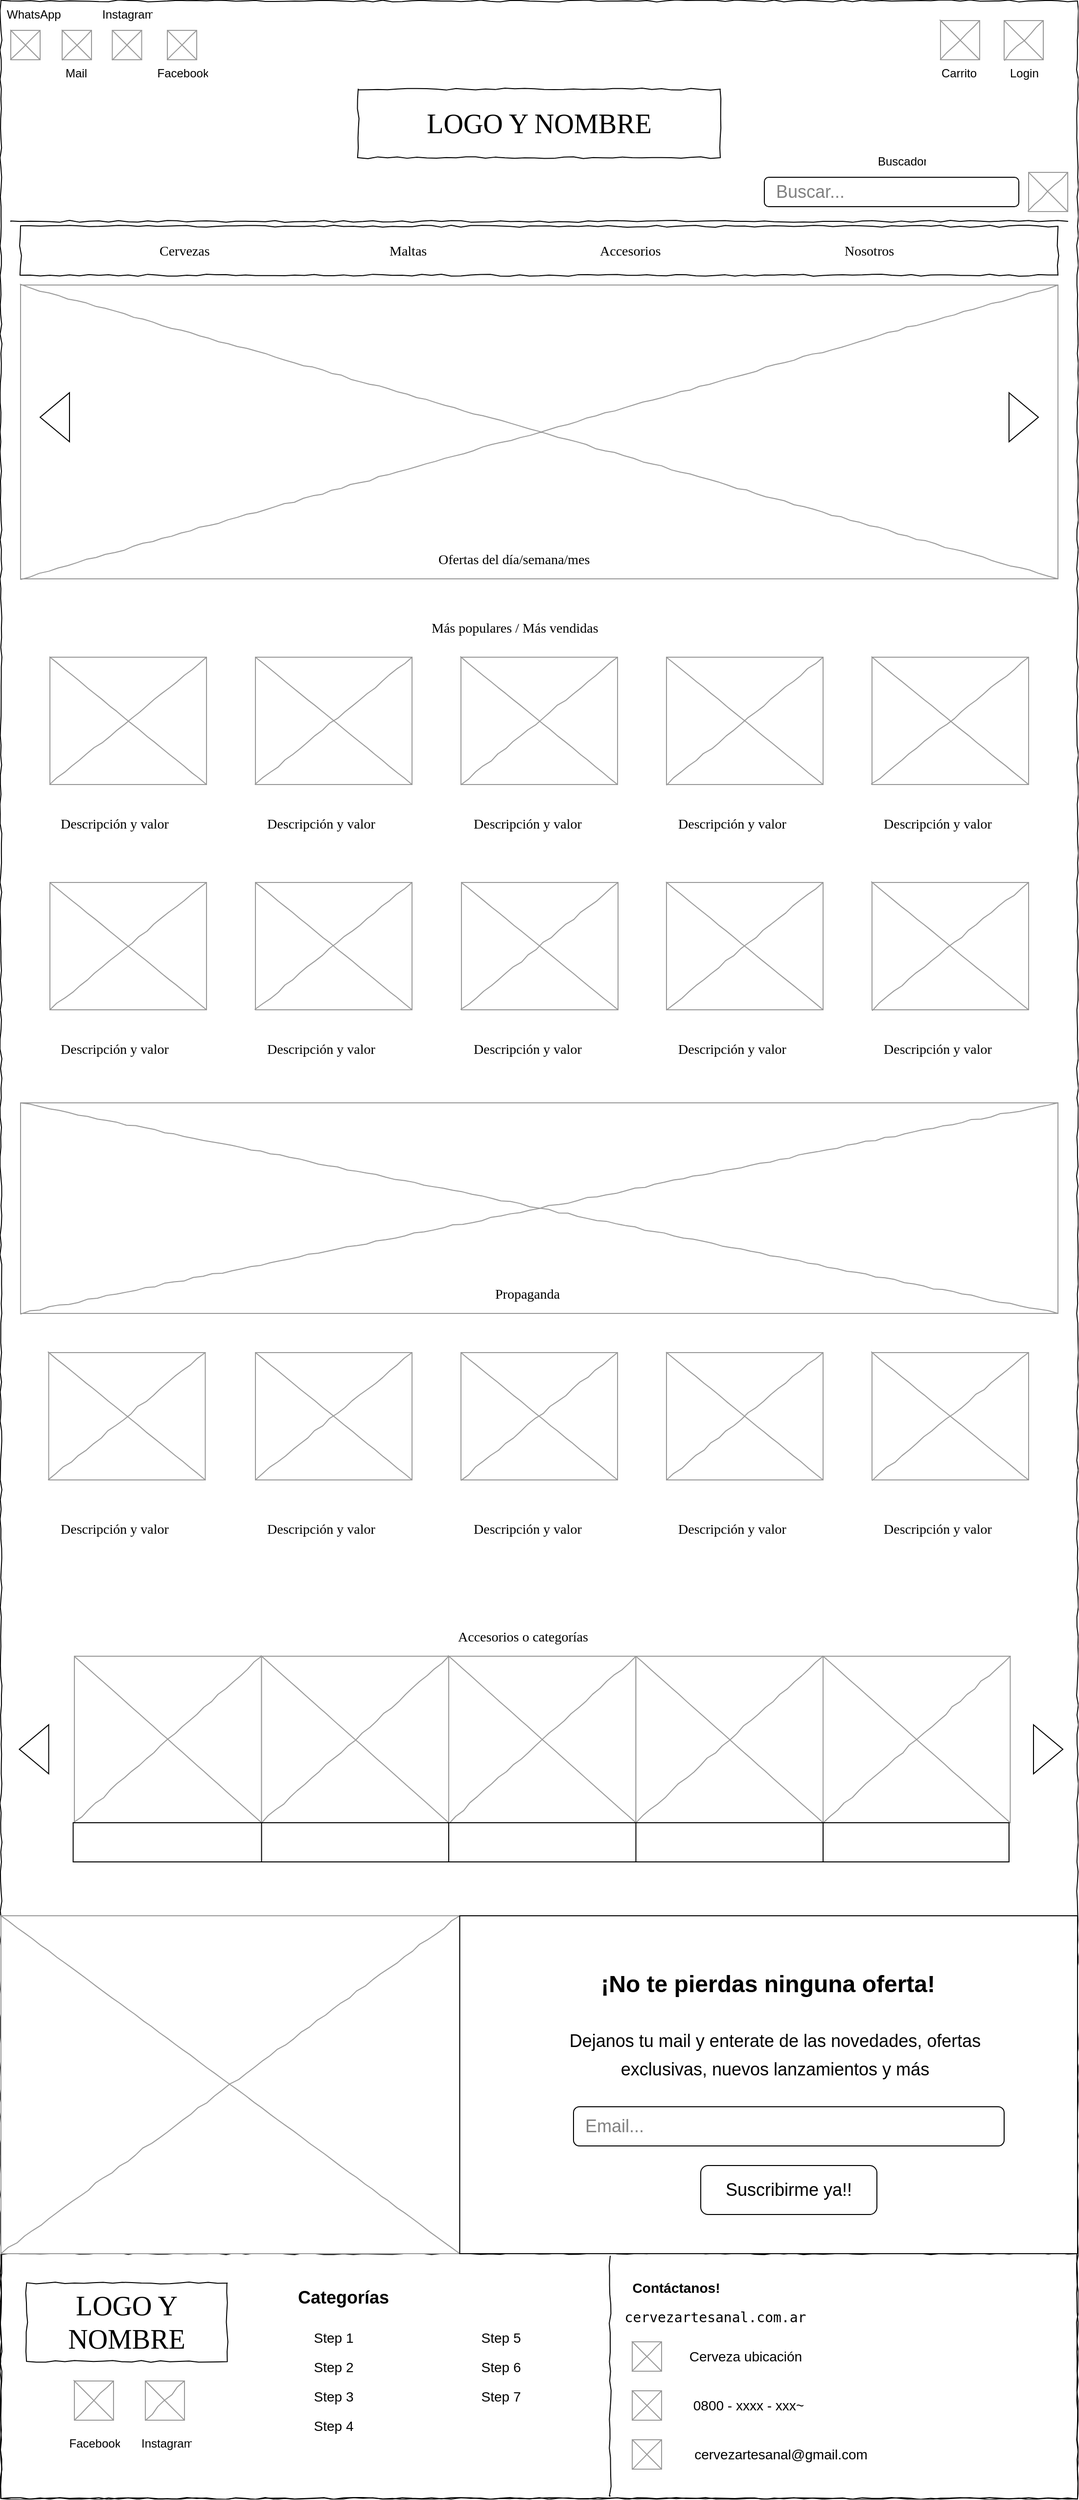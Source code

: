 <mxfile version="20.6.0"><diagram name="Page-1" id="03018318-947c-dd8e-b7a3-06fadd420f32"><mxGraphModel dx="1068" dy="452" grid="1" gridSize="10" guides="1" tooltips="1" connect="1" arrows="1" fold="1" page="1" pageScale="1" pageWidth="1100" pageHeight="850" background="#ffffff" math="0" shadow="0"><root><mxCell id="0"/><mxCell id="1" parent="0"/><mxCell id="677b7b8949515195-1" value="" style="whiteSpace=wrap;html=1;rounded=0;shadow=0;labelBackgroundColor=none;strokeColor=#000000;strokeWidth=1;fillColor=none;fontFamily=Verdana;fontSize=12;fontColor=#000000;align=center;comic=1;" parent="1" vertex="1"><mxGeometry width="1100" height="2550" as="geometry"/></mxCell><mxCell id="677b7b8949515195-2" value="LOGO Y NOMBRE" style="whiteSpace=wrap;html=1;rounded=0;shadow=0;labelBackgroundColor=none;strokeWidth=1;fontFamily=Verdana;fontSize=28;align=center;comic=1;" parent="1" vertex="1"><mxGeometry x="365" y="90" width="370" height="70" as="geometry"/></mxCell><mxCell id="677b7b8949515195-9" value="" style="line;strokeWidth=1;html=1;rounded=0;shadow=0;labelBackgroundColor=none;fillColor=none;fontFamily=Verdana;fontSize=14;fontColor=#000000;align=center;comic=1;" parent="1" vertex="1"><mxGeometry x="10" y="220" width="1080" height="10" as="geometry"/></mxCell><mxCell id="677b7b8949515195-10" value="" style="whiteSpace=wrap;html=1;rounded=0;shadow=0;labelBackgroundColor=none;strokeWidth=1;fillColor=none;fontFamily=Verdana;fontSize=12;align=center;comic=1;" parent="1" vertex="1"><mxGeometry x="20" y="230" width="1060" height="50" as="geometry"/></mxCell><mxCell id="677b7b8949515195-11" value="Cervezas" style="text;html=1;points=[];align=left;verticalAlign=top;spacingTop=-4;fontSize=14;fontFamily=Verdana" parent="1" vertex="1"><mxGeometry x="160" y="245" width="70" height="20" as="geometry"/></mxCell><mxCell id="677b7b8949515195-12" value="Maltas" style="text;html=1;points=[];align=left;verticalAlign=top;spacingTop=-4;fontSize=14;fontFamily=Verdana" parent="1" vertex="1"><mxGeometry x="395" y="245" width="50" height="20" as="geometry"/></mxCell><mxCell id="677b7b8949515195-13" value="Accesorios" style="text;html=1;points=[];align=left;verticalAlign=top;spacingTop=-4;fontSize=14;fontFamily=Verdana" parent="1" vertex="1"><mxGeometry x="610" y="245" width="80" height="20" as="geometry"/></mxCell><mxCell id="677b7b8949515195-14" value="Nosotros" style="text;html=1;points=[];align=left;verticalAlign=top;spacingTop=-4;fontSize=14;fontFamily=Verdana" parent="1" vertex="1"><mxGeometry x="860" y="245" width="70" height="20" as="geometry"/></mxCell><mxCell id="677b7b8949515195-15" value="" style="whiteSpace=wrap;html=1;rounded=0;shadow=0;labelBackgroundColor=none;strokeWidth=1;fillColor=none;fontFamily=Verdana;fontSize=12;align=center;verticalAlign=top;spacing=10;comic=1;" parent="1" vertex="1"><mxGeometry y="2300" width="1100" height="250" as="geometry"/></mxCell><mxCell id="677b7b8949515195-16" value="" style="verticalLabelPosition=bottom;shadow=0;dashed=0;align=center;html=1;verticalAlign=top;strokeWidth=1;shape=mxgraph.mockup.graphics.simpleIcon;strokeColor=#999999;rounded=0;labelBackgroundColor=none;fontFamily=Verdana;fontSize=14;fontColor=#000000;comic=1;" parent="1" vertex="1"><mxGeometry x="20" y="290" width="1060" height="300" as="geometry"/></mxCell><mxCell id="677b7b8949515195-29" value="Descripción y valor" style="text;html=1;points=[];align=left;verticalAlign=top;spacingTop=-4;fontSize=14;fontFamily=Verdana" parent="1" vertex="1"><mxGeometry x="58.75" y="830" width="140" height="20" as="geometry"/></mxCell><mxCell id="677b7b8949515195-36" value="Más populares / Más vendidas" style="text;html=1;points=[];align=left;verticalAlign=top;spacingTop=-4;fontSize=14;fontFamily=Verdana" parent="1" vertex="1"><mxGeometry x="438" y="630" width="225" height="20" as="geometry"/></mxCell><mxCell id="677b7b8949515195-49" value="Ofertas del día/semana/mes" style="text;html=1;points=[];align=left;verticalAlign=top;spacingTop=-4;fontSize=14;fontFamily=Verdana" parent="1" vertex="1"><mxGeometry x="445" y="560" width="210" height="20" as="geometry"/></mxCell><mxCell id="27eyd5IekcE3l4QggJ_P-1" value="" style="triangle;whiteSpace=wrap;html=1;" parent="1" vertex="1"><mxGeometry x="1030" y="400" width="30" height="50" as="geometry"/></mxCell><mxCell id="27eyd5IekcE3l4QggJ_P-3" value="" style="triangle;whiteSpace=wrap;html=1;rotation=-180;" parent="1" vertex="1"><mxGeometry x="40" y="400" width="30" height="50" as="geometry"/></mxCell><mxCell id="27eyd5IekcE3l4QggJ_P-13" value="" style="verticalLabelPosition=bottom;shadow=0;dashed=0;align=center;html=1;verticalAlign=top;strokeWidth=1;shape=mxgraph.mockup.graphics.simpleIcon;strokeColor=#999999;rounded=0;labelBackgroundColor=none;fontFamily=Verdana;fontSize=14;fontColor=#000000;comic=1;" parent="1" vertex="1"><mxGeometry x="1025" y="20" width="40" height="40" as="geometry"/></mxCell><mxCell id="27eyd5IekcE3l4QggJ_P-14" value="" style="verticalLabelPosition=bottom;shadow=0;dashed=0;align=center;html=1;verticalAlign=top;strokeWidth=1;shape=mxgraph.mockup.graphics.simpleIcon;strokeColor=#999999;rounded=0;labelBackgroundColor=none;fontFamily=Verdana;fontSize=14;fontColor=#000000;comic=1;" parent="1" vertex="1"><mxGeometry x="1050" y="175" width="40" height="40" as="geometry"/></mxCell><mxCell id="27eyd5IekcE3l4QggJ_P-20" value="Buscador" style="text;strokeColor=none;fillColor=none;spacingLeft=4;spacingRight=4;overflow=hidden;rotatable=0;points=[[0,0.5],[1,0.5]];portConstraint=eastwest;fontSize=12;" parent="1" vertex="1"><mxGeometry x="890" y="150" width="60" height="30" as="geometry"/></mxCell><mxCell id="27eyd5IekcE3l4QggJ_P-21" value="Carrito" style="text;strokeColor=none;fillColor=none;spacingLeft=4;spacingRight=4;overflow=hidden;rotatable=0;points=[[0,0.5],[1,0.5]];portConstraint=eastwest;fontSize=12;" parent="1" vertex="1"><mxGeometry x="955" y="60" width="50" height="30" as="geometry"/></mxCell><mxCell id="27eyd5IekcE3l4QggJ_P-22" value="" style="verticalLabelPosition=bottom;shadow=0;dashed=0;align=center;html=1;verticalAlign=top;strokeWidth=1;shape=mxgraph.mockup.graphics.simpleIcon;strokeColor=#999999;rounded=0;labelBackgroundColor=none;fontFamily=Verdana;fontSize=14;fontColor=#000000;comic=1;" parent="1" vertex="1"><mxGeometry x="10" y="30" width="30" height="30" as="geometry"/></mxCell><mxCell id="27eyd5IekcE3l4QggJ_P-23" value="WhatsApp" style="text;strokeColor=none;fillColor=none;spacingLeft=4;spacingRight=4;overflow=hidden;rotatable=0;points=[[0,0.5],[1,0.5]];portConstraint=eastwest;fontSize=12;" parent="1" vertex="1"><mxGeometry width="70" height="30" as="geometry"/></mxCell><mxCell id="27eyd5IekcE3l4QggJ_P-24" value="" style="verticalLabelPosition=bottom;shadow=0;dashed=0;align=center;html=1;verticalAlign=top;strokeWidth=1;shape=mxgraph.mockup.graphics.simpleIcon;strokeColor=#999999;rounded=0;labelBackgroundColor=none;fontFamily=Verdana;fontSize=14;fontColor=#000000;comic=1;" parent="1" vertex="1"><mxGeometry x="62.5" y="30" width="30" height="30" as="geometry"/></mxCell><mxCell id="27eyd5IekcE3l4QggJ_P-25" value="Mail" style="text;strokeColor=none;fillColor=none;spacingLeft=4;spacingRight=4;overflow=hidden;rotatable=0;points=[[0,0.5],[1,0.5]];portConstraint=eastwest;fontSize=12;" parent="1" vertex="1"><mxGeometry x="60" y="60" width="35" height="30" as="geometry"/></mxCell><mxCell id="27eyd5IekcE3l4QggJ_P-26" value="" style="verticalLabelPosition=bottom;shadow=0;dashed=0;align=center;html=1;verticalAlign=top;strokeWidth=1;shape=mxgraph.mockup.graphics.simpleIcon;strokeColor=#999999;rounded=0;labelBackgroundColor=none;fontFamily=Verdana;fontSize=14;fontColor=#000000;comic=1;" parent="1" vertex="1"><mxGeometry x="113.75" y="30" width="30" height="30" as="geometry"/></mxCell><mxCell id="27eyd5IekcE3l4QggJ_P-27" value="Instagram" style="text;strokeColor=none;fillColor=none;spacingLeft=4;spacingRight=4;overflow=hidden;rotatable=0;points=[[0,0.5],[1,0.5]];portConstraint=eastwest;fontSize=12;" parent="1" vertex="1"><mxGeometry x="97.5" width="62.5" height="30" as="geometry"/></mxCell><mxCell id="27eyd5IekcE3l4QggJ_P-28" value="" style="verticalLabelPosition=bottom;shadow=0;dashed=0;align=center;html=1;verticalAlign=top;strokeWidth=1;shape=mxgraph.mockup.graphics.simpleIcon;strokeColor=#999999;rounded=0;labelBackgroundColor=none;fontFamily=Verdana;fontSize=14;fontColor=#000000;comic=1;" parent="1" vertex="1"><mxGeometry x="170" y="30" width="30" height="30" as="geometry"/></mxCell><mxCell id="27eyd5IekcE3l4QggJ_P-29" value="Facebook" style="text;strokeColor=none;fillColor=none;spacingLeft=4;spacingRight=4;overflow=hidden;rotatable=0;points=[[0,0.5],[1,0.5]];portConstraint=eastwest;fontSize=12;" parent="1" vertex="1"><mxGeometry x="153.75" y="60" width="62.5" height="30" as="geometry"/></mxCell><mxCell id="27eyd5IekcE3l4QggJ_P-31" value="" style="verticalLabelPosition=bottom;shadow=0;dashed=0;align=center;html=1;verticalAlign=top;strokeWidth=1;shape=mxgraph.mockup.graphics.simpleIcon;strokeColor=#999999;rounded=0;labelBackgroundColor=none;fontFamily=Verdana;fontSize=14;fontColor=#000000;comic=1;" parent="1" vertex="1"><mxGeometry x="50" y="670" width="160" height="130" as="geometry"/></mxCell><mxCell id="27eyd5IekcE3l4QggJ_P-32" value="" style="verticalLabelPosition=bottom;shadow=0;dashed=0;align=center;html=1;verticalAlign=top;strokeWidth=1;shape=mxgraph.mockup.graphics.simpleIcon;strokeColor=#999999;rounded=0;labelBackgroundColor=none;fontFamily=Verdana;fontSize=14;fontColor=#000000;comic=1;" parent="1" vertex="1"><mxGeometry x="260" y="670" width="160" height="130" as="geometry"/></mxCell><mxCell id="27eyd5IekcE3l4QggJ_P-33" value="Descripción y valor" style="text;html=1;points=[];align=left;verticalAlign=top;spacingTop=-4;fontSize=14;fontFamily=Verdana" parent="1" vertex="1"><mxGeometry x="480.5" y="830" width="140" height="20" as="geometry"/></mxCell><mxCell id="27eyd5IekcE3l4QggJ_P-34" value="" style="verticalLabelPosition=bottom;shadow=0;dashed=0;align=center;html=1;verticalAlign=top;strokeWidth=1;shape=mxgraph.mockup.graphics.simpleIcon;strokeColor=#999999;rounded=0;labelBackgroundColor=none;fontFamily=Verdana;fontSize=14;fontColor=#000000;comic=1;" parent="1" vertex="1"><mxGeometry x="470" y="670" width="160" height="130" as="geometry"/></mxCell><mxCell id="27eyd5IekcE3l4QggJ_P-35" value="Descripción y valor" style="text;html=1;points=[];align=left;verticalAlign=top;spacingTop=-4;fontSize=14;fontFamily=Verdana" parent="1" vertex="1"><mxGeometry x="270" y="830" width="140" height="20" as="geometry"/></mxCell><mxCell id="27eyd5IekcE3l4QggJ_P-36" value="" style="verticalLabelPosition=bottom;shadow=0;dashed=0;align=center;html=1;verticalAlign=top;strokeWidth=1;shape=mxgraph.mockup.graphics.simpleIcon;strokeColor=#999999;rounded=0;labelBackgroundColor=none;fontFamily=Verdana;fontSize=14;fontColor=#000000;comic=1;" parent="1" vertex="1"><mxGeometry x="680" y="670" width="160" height="130" as="geometry"/></mxCell><mxCell id="27eyd5IekcE3l4QggJ_P-37" value="Descripción y valor" style="text;html=1;points=[];align=left;verticalAlign=top;spacingTop=-4;fontSize=14;fontFamily=Verdana" parent="1" vertex="1"><mxGeometry x="900" y="830" width="140" height="20" as="geometry"/></mxCell><mxCell id="27eyd5IekcE3l4QggJ_P-38" value="" style="verticalLabelPosition=bottom;shadow=0;dashed=0;align=center;html=1;verticalAlign=top;strokeWidth=1;shape=mxgraph.mockup.graphics.simpleIcon;strokeColor=#999999;rounded=0;labelBackgroundColor=none;fontFamily=Verdana;fontSize=14;fontColor=#000000;comic=1;" parent="1" vertex="1"><mxGeometry x="890" y="670" width="160" height="130" as="geometry"/></mxCell><mxCell id="27eyd5IekcE3l4QggJ_P-39" value="Descripción y valor" style="text;html=1;points=[];align=left;verticalAlign=top;spacingTop=-4;fontSize=14;fontFamily=Verdana" parent="1" vertex="1"><mxGeometry x="690" y="830" width="140" height="20" as="geometry"/></mxCell><mxCell id="McoJVeD4la5pti9UzwMM-1" value="&lt;font color=&quot;#808080&quot; style=&quot;font-size: 18px;&quot;&gt;&amp;nbsp; Buscar...&lt;/font&gt;" style="rounded=1;whiteSpace=wrap;html=1;align=left;" vertex="1" parent="1"><mxGeometry x="780" y="180" width="260" height="30" as="geometry"/></mxCell><mxCell id="McoJVeD4la5pti9UzwMM-2" value="" style="verticalLabelPosition=bottom;shadow=0;dashed=0;align=center;html=1;verticalAlign=top;strokeWidth=1;shape=mxgraph.mockup.graphics.simpleIcon;strokeColor=#999999;rounded=0;labelBackgroundColor=none;fontFamily=Verdana;fontSize=14;fontColor=#000000;comic=1;" vertex="1" parent="1"><mxGeometry x="960" y="20" width="40" height="40" as="geometry"/></mxCell><mxCell id="McoJVeD4la5pti9UzwMM-3" value="Login" style="text;strokeColor=none;fillColor=none;spacingLeft=4;spacingRight=4;overflow=hidden;rotatable=0;points=[[0,0.5],[1,0.5]];portConstraint=eastwest;fontSize=12;" vertex="1" parent="1"><mxGeometry x="1025" y="60" width="40" height="30" as="geometry"/></mxCell><mxCell id="McoJVeD4la5pti9UzwMM-6" value="" style="verticalLabelPosition=bottom;shadow=0;dashed=0;align=center;html=1;verticalAlign=top;strokeWidth=1;shape=mxgraph.mockup.graphics.simpleIcon;strokeColor=#999999;rounded=0;labelBackgroundColor=none;fontFamily=Verdana;fontSize=14;fontColor=#000000;comic=1;" vertex="1" parent="1"><mxGeometry x="50" y="900" width="160" height="130" as="geometry"/></mxCell><mxCell id="McoJVeD4la5pti9UzwMM-7" value="" style="verticalLabelPosition=bottom;shadow=0;dashed=0;align=center;html=1;verticalAlign=top;strokeWidth=1;shape=mxgraph.mockup.graphics.simpleIcon;strokeColor=#999999;rounded=0;labelBackgroundColor=none;fontFamily=Verdana;fontSize=14;fontColor=#000000;comic=1;" vertex="1" parent="1"><mxGeometry x="260" y="900" width="160" height="130" as="geometry"/></mxCell><mxCell id="McoJVeD4la5pti9UzwMM-8" value="" style="verticalLabelPosition=bottom;shadow=0;dashed=0;align=center;html=1;verticalAlign=top;strokeWidth=1;shape=mxgraph.mockup.graphics.simpleIcon;strokeColor=#999999;rounded=0;labelBackgroundColor=none;fontFamily=Verdana;fontSize=14;fontColor=#000000;comic=1;" vertex="1" parent="1"><mxGeometry x="470.5" y="900" width="160" height="130" as="geometry"/></mxCell><mxCell id="McoJVeD4la5pti9UzwMM-9" value="" style="verticalLabelPosition=bottom;shadow=0;dashed=0;align=center;html=1;verticalAlign=top;strokeWidth=1;shape=mxgraph.mockup.graphics.simpleIcon;strokeColor=#999999;rounded=0;labelBackgroundColor=none;fontFamily=Verdana;fontSize=14;fontColor=#000000;comic=1;" vertex="1" parent="1"><mxGeometry x="680" y="900" width="160" height="130" as="geometry"/></mxCell><mxCell id="McoJVeD4la5pti9UzwMM-10" value="" style="verticalLabelPosition=bottom;shadow=0;dashed=0;align=center;html=1;verticalAlign=top;strokeWidth=1;shape=mxgraph.mockup.graphics.simpleIcon;strokeColor=#999999;rounded=0;labelBackgroundColor=none;fontFamily=Verdana;fontSize=14;fontColor=#000000;comic=1;" vertex="1" parent="1"><mxGeometry x="890" y="900" width="160" height="130" as="geometry"/></mxCell><mxCell id="McoJVeD4la5pti9UzwMM-11" value="Descripción y valor" style="text;html=1;points=[];align=left;verticalAlign=top;spacingTop=-4;fontSize=14;fontFamily=Verdana" vertex="1" parent="1"><mxGeometry x="58.75" y="1060" width="140" height="20" as="geometry"/></mxCell><mxCell id="McoJVeD4la5pti9UzwMM-12" value="Descripción y valor" style="text;html=1;points=[];align=left;verticalAlign=top;spacingTop=-4;fontSize=14;fontFamily=Verdana" vertex="1" parent="1"><mxGeometry x="270" y="1060" width="140" height="20" as="geometry"/></mxCell><mxCell id="McoJVeD4la5pti9UzwMM-13" value="Descripción y valor" style="text;html=1;points=[];align=left;verticalAlign=top;spacingTop=-4;fontSize=14;fontFamily=Verdana" vertex="1" parent="1"><mxGeometry x="480.5" y="1060" width="140" height="20" as="geometry"/></mxCell><mxCell id="McoJVeD4la5pti9UzwMM-14" value="Descripción y valor" style="text;html=1;points=[];align=left;verticalAlign=top;spacingTop=-4;fontSize=14;fontFamily=Verdana" vertex="1" parent="1"><mxGeometry x="690" y="1060" width="140" height="20" as="geometry"/></mxCell><mxCell id="McoJVeD4la5pti9UzwMM-15" value="Descripción y valor" style="text;html=1;points=[];align=left;verticalAlign=top;spacingTop=-4;fontSize=14;fontFamily=Verdana" vertex="1" parent="1"><mxGeometry x="900" y="1060" width="140" height="20" as="geometry"/></mxCell><mxCell id="McoJVeD4la5pti9UzwMM-16" value="" style="verticalLabelPosition=bottom;shadow=0;dashed=0;align=center;html=1;verticalAlign=top;strokeWidth=1;shape=mxgraph.mockup.graphics.simpleIcon;strokeColor=#999999;rounded=0;labelBackgroundColor=none;fontFamily=Verdana;fontSize=14;fontColor=#000000;comic=1;" vertex="1" parent="1"><mxGeometry x="20" y="1125" width="1060" height="215" as="geometry"/></mxCell><mxCell id="McoJVeD4la5pti9UzwMM-17" value="Propaganda" style="text;html=1;points=[];align=left;verticalAlign=top;spacingTop=-4;fontSize=14;fontFamily=Verdana" vertex="1" parent="1"><mxGeometry x="503" y="1310" width="95" height="20" as="geometry"/></mxCell><mxCell id="McoJVeD4la5pti9UzwMM-18" value="" style="verticalLabelPosition=bottom;shadow=0;dashed=0;align=center;html=1;verticalAlign=top;strokeWidth=1;shape=mxgraph.mockup.graphics.simpleIcon;strokeColor=#999999;rounded=0;labelBackgroundColor=none;fontFamily=Verdana;fontSize=14;fontColor=#000000;comic=1;" vertex="1" parent="1"><mxGeometry x="48.75" y="1380" width="160" height="130" as="geometry"/></mxCell><mxCell id="McoJVeD4la5pti9UzwMM-19" value="" style="verticalLabelPosition=bottom;shadow=0;dashed=0;align=center;html=1;verticalAlign=top;strokeWidth=1;shape=mxgraph.mockup.graphics.simpleIcon;strokeColor=#999999;rounded=0;labelBackgroundColor=none;fontFamily=Verdana;fontSize=14;fontColor=#000000;comic=1;" vertex="1" parent="1"><mxGeometry x="260" y="1380" width="160" height="130" as="geometry"/></mxCell><mxCell id="McoJVeD4la5pti9UzwMM-20" value="" style="verticalLabelPosition=bottom;shadow=0;dashed=0;align=center;html=1;verticalAlign=top;strokeWidth=1;shape=mxgraph.mockup.graphics.simpleIcon;strokeColor=#999999;rounded=0;labelBackgroundColor=none;fontFamily=Verdana;fontSize=14;fontColor=#000000;comic=1;" vertex="1" parent="1"><mxGeometry x="470" y="1380" width="160" height="130" as="geometry"/></mxCell><mxCell id="McoJVeD4la5pti9UzwMM-21" value="" style="verticalLabelPosition=bottom;shadow=0;dashed=0;align=center;html=1;verticalAlign=top;strokeWidth=1;shape=mxgraph.mockup.graphics.simpleIcon;strokeColor=#999999;rounded=0;labelBackgroundColor=none;fontFamily=Verdana;fontSize=14;fontColor=#000000;comic=1;" vertex="1" parent="1"><mxGeometry x="680" y="1380" width="160" height="130" as="geometry"/></mxCell><mxCell id="McoJVeD4la5pti9UzwMM-22" value="" style="verticalLabelPosition=bottom;shadow=0;dashed=0;align=center;html=1;verticalAlign=top;strokeWidth=1;shape=mxgraph.mockup.graphics.simpleIcon;strokeColor=#999999;rounded=0;labelBackgroundColor=none;fontFamily=Verdana;fontSize=14;fontColor=#000000;comic=1;" vertex="1" parent="1"><mxGeometry x="890" y="1380" width="160" height="130" as="geometry"/></mxCell><mxCell id="McoJVeD4la5pti9UzwMM-23" value="Descripción y valor" style="text;html=1;points=[];align=left;verticalAlign=top;spacingTop=-4;fontSize=14;fontFamily=Verdana" vertex="1" parent="1"><mxGeometry x="58.75" y="1550" width="140" height="20" as="geometry"/></mxCell><mxCell id="McoJVeD4la5pti9UzwMM-24" value="Descripción y valor" style="text;html=1;points=[];align=left;verticalAlign=top;spacingTop=-4;fontSize=14;fontFamily=Verdana" vertex="1" parent="1"><mxGeometry x="270" y="1550" width="140" height="20" as="geometry"/></mxCell><mxCell id="McoJVeD4la5pti9UzwMM-25" value="Descripción y valor" style="text;html=1;points=[];align=left;verticalAlign=top;spacingTop=-4;fontSize=14;fontFamily=Verdana" vertex="1" parent="1"><mxGeometry x="480.5" y="1550" width="140" height="20" as="geometry"/></mxCell><mxCell id="McoJVeD4la5pti9UzwMM-26" value="Descripción y valor" style="text;html=1;points=[];align=left;verticalAlign=top;spacingTop=-4;fontSize=14;fontFamily=Verdana" vertex="1" parent="1"><mxGeometry x="690" y="1550" width="140" height="20" as="geometry"/></mxCell><mxCell id="McoJVeD4la5pti9UzwMM-27" value="Descripción y valor" style="text;html=1;points=[];align=left;verticalAlign=top;spacingTop=-4;fontSize=14;fontFamily=Verdana" vertex="1" parent="1"><mxGeometry x="900" y="1550" width="140" height="20" as="geometry"/></mxCell><mxCell id="McoJVeD4la5pti9UzwMM-28" value="" style="verticalLabelPosition=bottom;shadow=0;dashed=0;align=center;html=1;verticalAlign=top;strokeWidth=1;shape=mxgraph.mockup.graphics.simpleIcon;strokeColor=#999999;rounded=0;labelBackgroundColor=none;fontFamily=Verdana;fontSize=14;fontColor=#000000;comic=1;" vertex="1" parent="1"><mxGeometry x="75" y="1690" width="191.25" height="170" as="geometry"/></mxCell><mxCell id="McoJVeD4la5pti9UzwMM-29" value="" style="verticalLabelPosition=bottom;shadow=0;dashed=0;align=center;html=1;verticalAlign=top;strokeWidth=1;shape=mxgraph.mockup.graphics.simpleIcon;strokeColor=#999999;rounded=0;labelBackgroundColor=none;fontFamily=Verdana;fontSize=14;fontColor=#000000;comic=1;" vertex="1" parent="1"><mxGeometry x="266.25" y="1690" width="191.25" height="170" as="geometry"/></mxCell><mxCell id="McoJVeD4la5pti9UzwMM-30" value="" style="verticalLabelPosition=bottom;shadow=0;dashed=0;align=center;html=1;verticalAlign=top;strokeWidth=1;shape=mxgraph.mockup.graphics.simpleIcon;strokeColor=#999999;rounded=0;labelBackgroundColor=none;fontFamily=Verdana;fontSize=14;fontColor=#000000;comic=1;" vertex="1" parent="1"><mxGeometry x="457.5" y="1690" width="191.25" height="170" as="geometry"/></mxCell><mxCell id="McoJVeD4la5pti9UzwMM-31" value="" style="verticalLabelPosition=bottom;shadow=0;dashed=0;align=center;html=1;verticalAlign=top;strokeWidth=1;shape=mxgraph.mockup.graphics.simpleIcon;strokeColor=#999999;rounded=0;labelBackgroundColor=none;fontFamily=Verdana;fontSize=14;fontColor=#000000;comic=1;" vertex="1" parent="1"><mxGeometry x="648.75" y="1690" width="191.25" height="170" as="geometry"/></mxCell><mxCell id="McoJVeD4la5pti9UzwMM-32" value="" style="verticalLabelPosition=bottom;shadow=0;dashed=0;align=center;html=1;verticalAlign=top;strokeWidth=1;shape=mxgraph.mockup.graphics.simpleIcon;strokeColor=#999999;rounded=0;labelBackgroundColor=none;fontFamily=Verdana;fontSize=14;fontColor=#000000;comic=1;" vertex="1" parent="1"><mxGeometry x="840" y="1690" width="191.25" height="170" as="geometry"/></mxCell><mxCell id="McoJVeD4la5pti9UzwMM-33" value="" style="rounded=0;whiteSpace=wrap;html=1;" vertex="1" parent="1"><mxGeometry x="73.75" y="1860" width="193.75" height="40" as="geometry"/></mxCell><mxCell id="McoJVeD4la5pti9UzwMM-34" value="" style="rounded=0;whiteSpace=wrap;html=1;" vertex="1" parent="1"><mxGeometry x="266.25" y="1860" width="193.75" height="40" as="geometry"/></mxCell><mxCell id="McoJVeD4la5pti9UzwMM-35" value="" style="rounded=0;whiteSpace=wrap;html=1;" vertex="1" parent="1"><mxGeometry x="457.5" y="1860" width="193.75" height="40" as="geometry"/></mxCell><mxCell id="McoJVeD4la5pti9UzwMM-36" value="" style="rounded=0;whiteSpace=wrap;html=1;" vertex="1" parent="1"><mxGeometry x="648.75" y="1860" width="193.75" height="40" as="geometry"/></mxCell><mxCell id="McoJVeD4la5pti9UzwMM-37" value="" style="rounded=0;whiteSpace=wrap;html=1;" vertex="1" parent="1"><mxGeometry x="840" y="1860" width="190" height="40" as="geometry"/></mxCell><mxCell id="McoJVeD4la5pti9UzwMM-39" value="" style="triangle;whiteSpace=wrap;html=1;rotation=0;" vertex="1" parent="1"><mxGeometry x="1055" y="1760" width="30" height="50" as="geometry"/></mxCell><mxCell id="McoJVeD4la5pti9UzwMM-40" value="" style="triangle;whiteSpace=wrap;html=1;rotation=-180;" vertex="1" parent="1"><mxGeometry x="18.75" y="1760" width="30" height="50" as="geometry"/></mxCell><mxCell id="McoJVeD4la5pti9UzwMM-41" value="Accesorios o categorías" style="text;html=1;points=[];align=left;verticalAlign=top;spacingTop=-4;fontSize=14;fontFamily=Verdana" vertex="1" parent="1"><mxGeometry x="465" y="1660" width="170" height="20" as="geometry"/></mxCell><mxCell id="McoJVeD4la5pti9UzwMM-43" value="" style="verticalLabelPosition=bottom;shadow=0;dashed=0;align=center;html=1;verticalAlign=top;strokeWidth=1;shape=mxgraph.mockup.graphics.simpleIcon;strokeColor=#999999;rounded=0;labelBackgroundColor=none;fontFamily=Verdana;fontSize=14;fontColor=#000000;comic=1;" vertex="1" parent="1"><mxGeometry y="1955" width="468.75" height="345" as="geometry"/></mxCell><mxCell id="McoJVeD4la5pti9UzwMM-44" value="" style="rounded=0;whiteSpace=wrap;html=1;" vertex="1" parent="1"><mxGeometry x="468.75" y="1955" width="631.25" height="345" as="geometry"/></mxCell><mxCell id="McoJVeD4la5pti9UzwMM-45" value="&lt;h3&gt;&lt;span style=&quot;font-size: 24px;&quot;&gt;¡No te pierdas ninguna oferta!&amp;nbsp;&amp;nbsp;&lt;/span&gt;&lt;/h3&gt;" style="text;html=1;strokeColor=none;fillColor=none;align=center;verticalAlign=middle;whiteSpace=wrap;rounded=0;" vertex="1" parent="1"><mxGeometry x="610" y="2010" width="360.62" height="30" as="geometry"/></mxCell><mxCell id="McoJVeD4la5pti9UzwMM-48" value="&lt;p&gt;&lt;font style=&quot;font-size: 18px;&quot;&gt;Dejanos tu mail y enterate de las novedades, ofertas exclusivas, nuevos lanzamientos y más&lt;/font&gt;&lt;/p&gt;" style="text;html=1;strokeColor=none;fillColor=none;align=center;verticalAlign=middle;whiteSpace=wrap;rounded=0;fontSize=24;" vertex="1" parent="1"><mxGeometry x="551.25" y="2040" width="480" height="110" as="geometry"/></mxCell><mxCell id="McoJVeD4la5pti9UzwMM-49" value="Suscribirme ya!!" style="rounded=1;whiteSpace=wrap;html=1;fontSize=18;" vertex="1" parent="1"><mxGeometry x="715" y="2210" width="180" height="50" as="geometry"/></mxCell><mxCell id="McoJVeD4la5pti9UzwMM-50" value="&lt;font color=&quot;#808080&quot;&gt;&amp;nbsp; Email...&lt;/font&gt;" style="rounded=1;whiteSpace=wrap;html=1;fontSize=18;align=left;" vertex="1" parent="1"><mxGeometry x="585" y="2150" width="440" height="40" as="geometry"/></mxCell><mxCell id="McoJVeD4la5pti9UzwMM-51" value="LOGO Y NOMBRE" style="whiteSpace=wrap;html=1;rounded=0;shadow=0;labelBackgroundColor=none;strokeWidth=1;fontFamily=Verdana;fontSize=28;align=center;comic=1;" vertex="1" parent="1"><mxGeometry x="26.25" y="2330" width="205" height="80" as="geometry"/></mxCell><mxCell id="McoJVeD4la5pti9UzwMM-52" value="" style="verticalLabelPosition=bottom;shadow=0;dashed=0;align=center;html=1;verticalAlign=top;strokeWidth=1;shape=mxgraph.mockup.graphics.simpleIcon;strokeColor=#999999;rounded=0;labelBackgroundColor=none;fontFamily=Verdana;fontSize=14;fontColor=#000000;comic=1;" vertex="1" parent="1"><mxGeometry x="75" y="2430" width="40" height="40" as="geometry"/></mxCell><mxCell id="McoJVeD4la5pti9UzwMM-53" value="" style="verticalLabelPosition=bottom;shadow=0;dashed=0;align=center;html=1;verticalAlign=top;strokeWidth=1;shape=mxgraph.mockup.graphics.simpleIcon;strokeColor=#999999;rounded=0;labelBackgroundColor=none;fontFamily=Verdana;fontSize=14;fontColor=#000000;comic=1;" vertex="1" parent="1"><mxGeometry x="147.5" y="2430" width="40" height="40" as="geometry"/></mxCell><mxCell id="McoJVeD4la5pti9UzwMM-54" value="Facebook" style="text;strokeColor=none;fillColor=none;spacingLeft=4;spacingRight=4;overflow=hidden;rotatable=0;points=[[0,0.5],[1,0.5]];portConstraint=eastwest;fontSize=12;" vertex="1" parent="1"><mxGeometry x="63.75" y="2480" width="62.5" height="30" as="geometry"/></mxCell><mxCell id="McoJVeD4la5pti9UzwMM-56" value="Instagram" style="text;strokeColor=none;fillColor=none;spacingLeft=4;spacingRight=4;overflow=hidden;rotatable=0;points=[[0,0.5],[1,0.5]];portConstraint=eastwest;fontSize=12;" vertex="1" parent="1"><mxGeometry x="137.5" y="2480" width="62.5" height="30" as="geometry"/></mxCell><mxCell id="McoJVeD4la5pti9UzwMM-57" value="&lt;h4&gt;&lt;font color=&quot;#000000&quot;&gt;Categorías&lt;/font&gt;&lt;/h4&gt;" style="text;html=1;strokeColor=none;fillColor=none;align=center;verticalAlign=middle;whiteSpace=wrap;rounded=0;fontSize=18;fontColor=#808080;" vertex="1" parent="1"><mxGeometry x="300" y="2330" width="100" height="30" as="geometry"/></mxCell><mxCell id="McoJVeD4la5pti9UzwMM-58" value="&lt;font style=&quot;font-size: 14px;&quot;&gt;Step 1&lt;/font&gt;" style="text;html=1;strokeColor=none;fillColor=none;align=center;verticalAlign=middle;whiteSpace=wrap;rounded=0;fontSize=18;fontColor=#000000;" vertex="1" parent="1"><mxGeometry x="310" y="2370" width="60" height="30" as="geometry"/></mxCell><mxCell id="McoJVeD4la5pti9UzwMM-59" value="&lt;font style=&quot;font-size: 14px;&quot;&gt;Step 2&lt;/font&gt;" style="text;html=1;strokeColor=none;fillColor=none;align=center;verticalAlign=middle;whiteSpace=wrap;rounded=0;fontSize=18;fontColor=#000000;" vertex="1" parent="1"><mxGeometry x="310" y="2400" width="60" height="30" as="geometry"/></mxCell><mxCell id="McoJVeD4la5pti9UzwMM-60" value="&lt;font style=&quot;font-size: 14px;&quot;&gt;Step 3&lt;/font&gt;" style="text;html=1;strokeColor=none;fillColor=none;align=center;verticalAlign=middle;whiteSpace=wrap;rounded=0;fontSize=18;fontColor=#000000;" vertex="1" parent="1"><mxGeometry x="310" y="2430" width="60" height="30" as="geometry"/></mxCell><mxCell id="McoJVeD4la5pti9UzwMM-61" value="&lt;font style=&quot;font-size: 14px;&quot;&gt;Step 4&lt;/font&gt;" style="text;html=1;strokeColor=none;fillColor=none;align=center;verticalAlign=middle;whiteSpace=wrap;rounded=0;fontSize=18;fontColor=#000000;" vertex="1" parent="1"><mxGeometry x="310" y="2460" width="60" height="30" as="geometry"/></mxCell><mxCell id="McoJVeD4la5pti9UzwMM-62" value="&lt;font style=&quot;font-size: 14px;&quot;&gt;Step 5&lt;/font&gt;" style="text;html=1;strokeColor=none;fillColor=none;align=center;verticalAlign=middle;whiteSpace=wrap;rounded=0;fontSize=18;fontColor=#000000;" vertex="1" parent="1"><mxGeometry x="480.5" y="2370" width="60" height="30" as="geometry"/></mxCell><mxCell id="McoJVeD4la5pti9UzwMM-63" value="&lt;font style=&quot;font-size: 14px;&quot;&gt;Step 6&lt;/font&gt;" style="text;html=1;strokeColor=none;fillColor=none;align=center;verticalAlign=middle;whiteSpace=wrap;rounded=0;fontSize=18;fontColor=#000000;" vertex="1" parent="1"><mxGeometry x="480.5" y="2400" width="60" height="30" as="geometry"/></mxCell><mxCell id="McoJVeD4la5pti9UzwMM-64" value="&lt;font style=&quot;font-size: 14px;&quot;&gt;Step 7&lt;/font&gt;" style="text;html=1;strokeColor=none;fillColor=none;align=center;verticalAlign=middle;whiteSpace=wrap;rounded=0;fontSize=18;fontColor=#000000;" vertex="1" parent="1"><mxGeometry x="480.5" y="2430" width="60" height="30" as="geometry"/></mxCell><mxCell id="McoJVeD4la5pti9UzwMM-65" value="" style="line;strokeWidth=1;html=1;rounded=0;shadow=0;labelBackgroundColor=none;fillColor=none;fontFamily=Verdana;fontSize=14;fontColor=#000000;align=center;comic=1;rotation=-90;" vertex="1" parent="1"><mxGeometry x="500" y="2420" width="245" height="10" as="geometry"/></mxCell><mxCell id="McoJVeD4la5pti9UzwMM-66" value="&lt;h4&gt;Contáctanos!&lt;/h4&gt;" style="text;html=1;strokeColor=none;fillColor=none;align=center;verticalAlign=middle;whiteSpace=wrap;rounded=0;fontSize=14;fontColor=#000000;" vertex="1" parent="1"><mxGeometry x="645" y="2320" width="90" height="30" as="geometry"/></mxCell><mxCell id="McoJVeD4la5pti9UzwMM-67" value="&lt;pre&gt;cervezartesanal.com.ar&lt;/pre&gt;" style="text;html=1;strokeColor=none;fillColor=none;align=center;verticalAlign=middle;whiteSpace=wrap;rounded=0;fontSize=14;fontColor=#000000;" vertex="1" parent="1"><mxGeometry x="645" y="2350" width="170" height="30" as="geometry"/></mxCell><mxCell id="McoJVeD4la5pti9UzwMM-68" value="" style="verticalLabelPosition=bottom;shadow=0;dashed=0;align=center;html=1;verticalAlign=top;strokeWidth=1;shape=mxgraph.mockup.graphics.simpleIcon;strokeColor=#999999;rounded=0;labelBackgroundColor=none;fontFamily=Verdana;fontSize=14;fontColor=#000000;comic=1;" vertex="1" parent="1"><mxGeometry x="645" y="2390" width="30" height="30" as="geometry"/></mxCell><mxCell id="McoJVeD4la5pti9UzwMM-69" value="" style="verticalLabelPosition=bottom;shadow=0;dashed=0;align=center;html=1;verticalAlign=top;strokeWidth=1;shape=mxgraph.mockup.graphics.simpleIcon;strokeColor=#999999;rounded=0;labelBackgroundColor=none;fontFamily=Verdana;fontSize=14;fontColor=#000000;comic=1;" vertex="1" parent="1"><mxGeometry x="645" y="2440" width="30" height="30" as="geometry"/></mxCell><mxCell id="McoJVeD4la5pti9UzwMM-70" value="" style="verticalLabelPosition=bottom;shadow=0;dashed=0;align=center;html=1;verticalAlign=top;strokeWidth=1;shape=mxgraph.mockup.graphics.simpleIcon;strokeColor=#999999;rounded=0;labelBackgroundColor=none;fontFamily=Verdana;fontSize=14;fontColor=#000000;comic=1;" vertex="1" parent="1"><mxGeometry x="645" y="2490" width="30" height="30" as="geometry"/></mxCell><mxCell id="McoJVeD4la5pti9UzwMM-71" value="Cerveza ubicación" style="text;html=1;strokeColor=none;fillColor=none;align=center;verticalAlign=middle;whiteSpace=wrap;rounded=0;fontSize=14;fontColor=#000000;" vertex="1" parent="1"><mxGeometry x="696.25" y="2390" width="130" height="30" as="geometry"/></mxCell><mxCell id="McoJVeD4la5pti9UzwMM-72" value="0800 - xxxx - xxx~" style="text;html=1;strokeColor=none;fillColor=none;align=center;verticalAlign=middle;whiteSpace=wrap;rounded=0;fontSize=14;fontColor=#000000;" vertex="1" parent="1"><mxGeometry x="701.88" y="2440" width="124.37" height="30" as="geometry"/></mxCell><mxCell id="McoJVeD4la5pti9UzwMM-74" value="cervezartesanal@gmail.com" style="text;html=1;strokeColor=none;fillColor=none;align=center;verticalAlign=middle;whiteSpace=wrap;rounded=0;fontSize=14;fontColor=#000000;" vertex="1" parent="1"><mxGeometry x="701.88" y="2490" width="190" height="30" as="geometry"/></mxCell></root></mxGraphModel></diagram></mxfile>